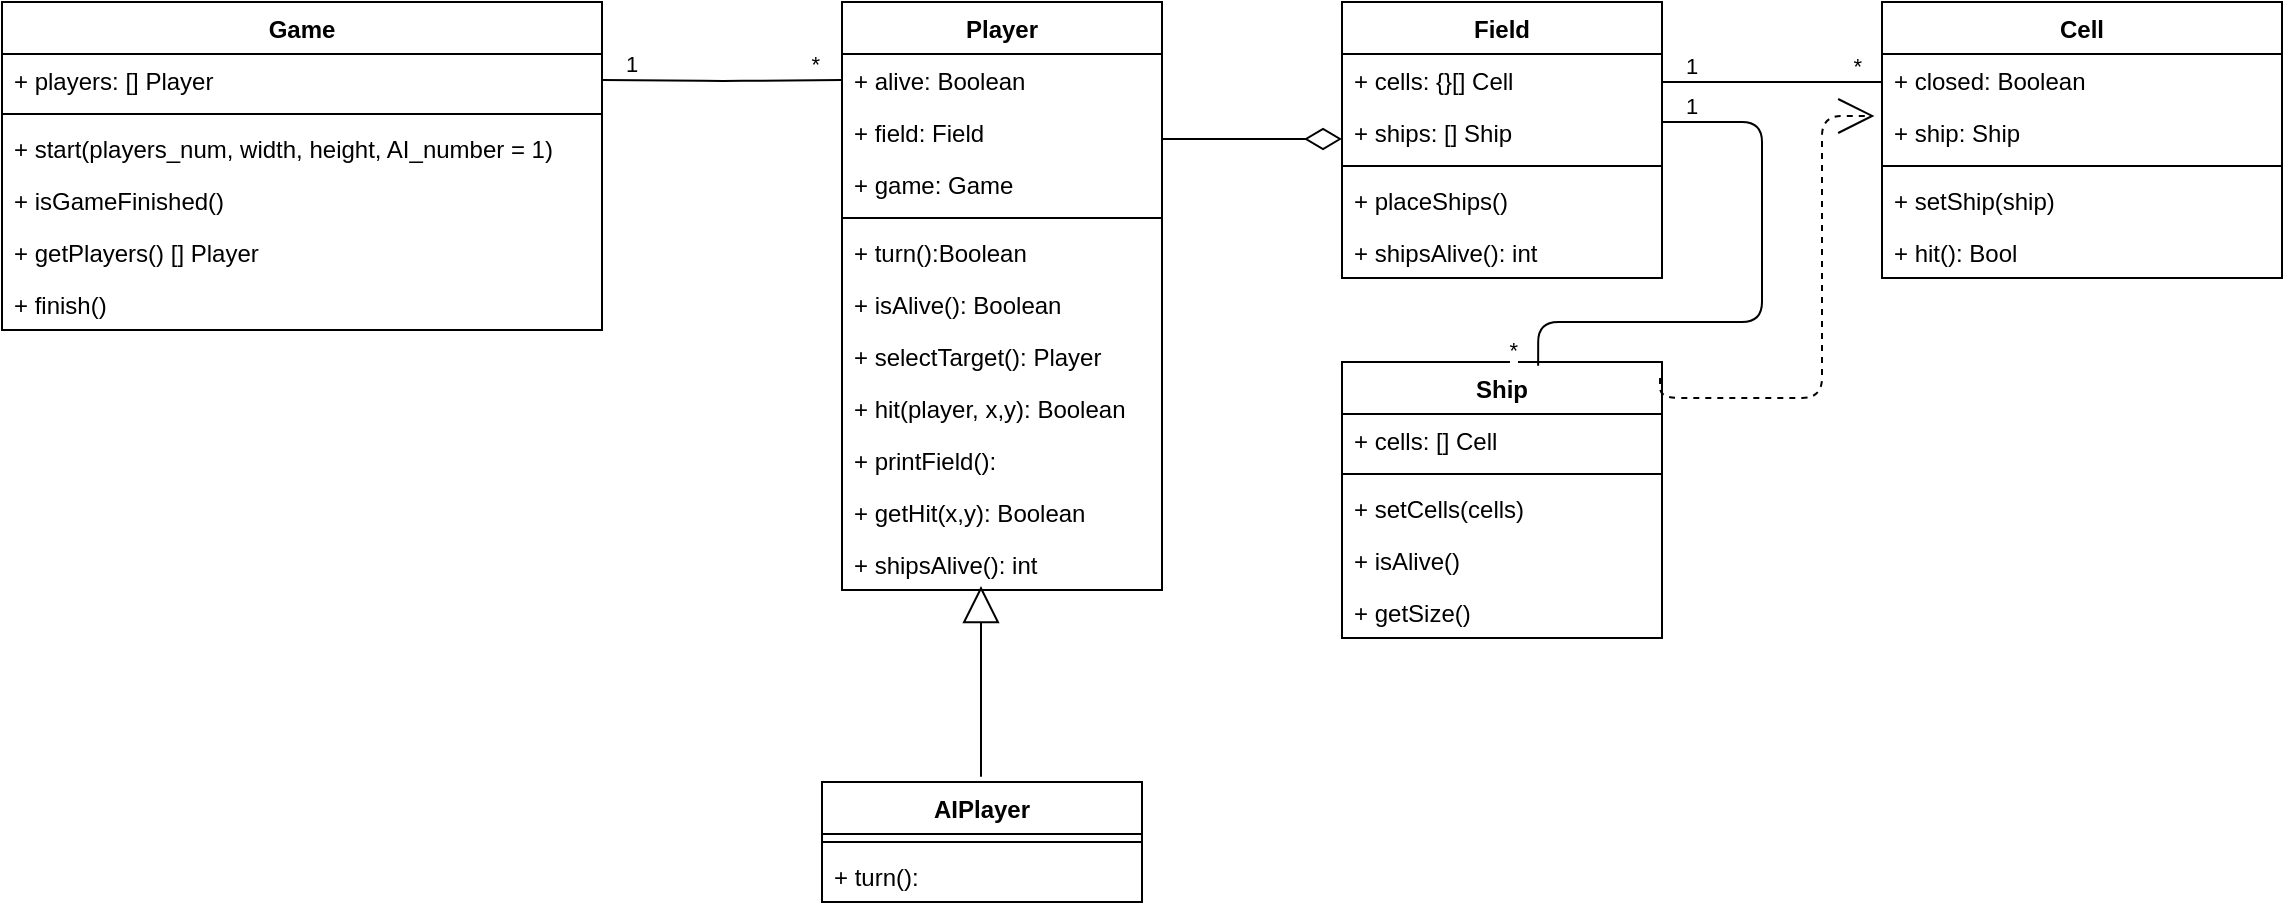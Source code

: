<mxfile>
    <diagram name="Page-1" id="9f46799a-70d6-7492-0946-bef42562c5a5">
        <mxGraphModel dx="1435" dy="1313" grid="1" gridSize="10" guides="1" tooltips="1" connect="1" arrows="1" fold="1" page="1" pageScale="1" pageWidth="1100" pageHeight="850" background="none" math="0" shadow="0">
            <root>
                <mxCell id="0"/>
                <mxCell id="1" parent="0"/>
                <mxCell id="Z24ObllgmWdgaAB6FL8y-1" value="Game" style="swimlane;fontStyle=1;align=center;verticalAlign=top;childLayout=stackLayout;horizontal=1;startSize=26;horizontalStack=0;resizeParent=1;resizeParentMax=0;resizeLast=0;collapsible=1;marginBottom=0;" parent="1" vertex="1">
                    <mxGeometry x="-720" y="-480" width="300" height="164" as="geometry">
                        <mxRectangle x="-130" y="293" width="100" height="26" as="alternateBounds"/>
                    </mxGeometry>
                </mxCell>
                <mxCell id="Z24ObllgmWdgaAB6FL8y-2" value="+ players: [] Player&#10;" style="text;strokeColor=none;fillColor=none;align=left;verticalAlign=top;spacingLeft=4;spacingRight=4;overflow=hidden;rotatable=0;points=[[0,0.5],[1,0.5]];portConstraint=eastwest;" parent="Z24ObllgmWdgaAB6FL8y-1" vertex="1">
                    <mxGeometry y="26" width="300" height="26" as="geometry"/>
                </mxCell>
                <mxCell id="Z24ObllgmWdgaAB6FL8y-6" value="" style="line;strokeWidth=1;fillColor=none;align=left;verticalAlign=middle;spacingTop=-1;spacingLeft=3;spacingRight=3;rotatable=0;labelPosition=right;points=[];portConstraint=eastwest;" parent="Z24ObllgmWdgaAB6FL8y-1" vertex="1">
                    <mxGeometry y="52" width="300" height="8" as="geometry"/>
                </mxCell>
                <mxCell id="Z24ObllgmWdgaAB6FL8y-7" value="+ start(players_num, width, height, AI_number = 1)" style="text;strokeColor=none;fillColor=none;align=left;verticalAlign=top;spacingLeft=4;spacingRight=4;overflow=hidden;rotatable=0;points=[[0,0.5],[1,0.5]];portConstraint=eastwest;" parent="Z24ObllgmWdgaAB6FL8y-1" vertex="1">
                    <mxGeometry y="60" width="300" height="26" as="geometry"/>
                </mxCell>
                <mxCell id="Z24ObllgmWdgaAB6FL8y-9" value="+ isGameFinished()" style="text;strokeColor=none;fillColor=none;align=left;verticalAlign=top;spacingLeft=4;spacingRight=4;overflow=hidden;rotatable=0;points=[[0,0.5],[1,0.5]];portConstraint=eastwest;" parent="Z24ObllgmWdgaAB6FL8y-1" vertex="1">
                    <mxGeometry y="86" width="300" height="26" as="geometry"/>
                </mxCell>
                <mxCell id="Z24ObllgmWdgaAB6FL8y-19" value="+ getPlayers() [] Player" style="text;strokeColor=none;fillColor=none;align=left;verticalAlign=top;spacingLeft=4;spacingRight=4;overflow=hidden;rotatable=0;points=[[0,0.5],[1,0.5]];portConstraint=eastwest;" parent="Z24ObllgmWdgaAB6FL8y-1" vertex="1">
                    <mxGeometry y="112" width="300" height="26" as="geometry"/>
                </mxCell>
                <mxCell id="Z24ObllgmWdgaAB6FL8y-8" value="+ finish()" style="text;strokeColor=none;fillColor=none;align=left;verticalAlign=top;spacingLeft=4;spacingRight=4;overflow=hidden;rotatable=0;points=[[0,0.5],[1,0.5]];portConstraint=eastwest;" parent="Z24ObllgmWdgaAB6FL8y-1" vertex="1">
                    <mxGeometry y="138" width="300" height="26" as="geometry"/>
                </mxCell>
                <mxCell id="Z24ObllgmWdgaAB6FL8y-10" value="Player" style="swimlane;fontStyle=1;align=center;verticalAlign=top;childLayout=stackLayout;horizontal=1;startSize=26;horizontalStack=0;resizeParent=1;resizeParentMax=0;resizeLast=0;collapsible=1;marginBottom=0;" parent="1" vertex="1">
                    <mxGeometry x="-300" y="-480" width="160" height="294" as="geometry">
                        <mxRectangle x="-130" y="293" width="100" height="26" as="alternateBounds"/>
                    </mxGeometry>
                </mxCell>
                <mxCell id="Z24ObllgmWdgaAB6FL8y-11" value="+ alive: Boolean&#10;" style="text;strokeColor=none;fillColor=none;align=left;verticalAlign=top;spacingLeft=4;spacingRight=4;overflow=hidden;rotatable=0;points=[[0,0.5],[1,0.5]];portConstraint=eastwest;" parent="Z24ObllgmWdgaAB6FL8y-10" vertex="1">
                    <mxGeometry y="26" width="160" height="26" as="geometry"/>
                </mxCell>
                <mxCell id="Z24ObllgmWdgaAB6FL8y-12" value="+ field: Field" style="text;strokeColor=none;fillColor=none;align=left;verticalAlign=top;spacingLeft=4;spacingRight=4;overflow=hidden;rotatable=0;points=[[0,0.5],[1,0.5]];portConstraint=eastwest;" parent="Z24ObllgmWdgaAB6FL8y-10" vertex="1">
                    <mxGeometry y="52" width="160" height="26" as="geometry"/>
                </mxCell>
                <mxCell id="Z24ObllgmWdgaAB6FL8y-13" value="+ game: Game" style="text;strokeColor=none;fillColor=none;align=left;verticalAlign=top;spacingLeft=4;spacingRight=4;overflow=hidden;rotatable=0;points=[[0,0.5],[1,0.5]];portConstraint=eastwest;" parent="Z24ObllgmWdgaAB6FL8y-10" vertex="1">
                    <mxGeometry y="78" width="160" height="26" as="geometry"/>
                </mxCell>
                <mxCell id="Z24ObllgmWdgaAB6FL8y-15" value="" style="line;strokeWidth=1;fillColor=none;align=left;verticalAlign=middle;spacingTop=-1;spacingLeft=3;spacingRight=3;rotatable=0;labelPosition=right;points=[];portConstraint=eastwest;" parent="Z24ObllgmWdgaAB6FL8y-10" vertex="1">
                    <mxGeometry y="104" width="160" height="8" as="geometry"/>
                </mxCell>
                <mxCell id="Z24ObllgmWdgaAB6FL8y-16" value="+ turn():Boolean" style="text;strokeColor=none;fillColor=none;align=left;verticalAlign=top;spacingLeft=4;spacingRight=4;overflow=hidden;rotatable=0;points=[[0,0.5],[1,0.5]];portConstraint=eastwest;" parent="Z24ObllgmWdgaAB6FL8y-10" vertex="1">
                    <mxGeometry y="112" width="160" height="26" as="geometry"/>
                </mxCell>
                <mxCell id="Z24ObllgmWdgaAB6FL8y-17" value="+ isAlive(): Boolean" style="text;strokeColor=none;fillColor=none;align=left;verticalAlign=top;spacingLeft=4;spacingRight=4;overflow=hidden;rotatable=0;points=[[0,0.5],[1,0.5]];portConstraint=eastwest;" parent="Z24ObllgmWdgaAB6FL8y-10" vertex="1">
                    <mxGeometry y="138" width="160" height="26" as="geometry"/>
                </mxCell>
                <mxCell id="Z24ObllgmWdgaAB6FL8y-18" value="+ selectTarget(): Player" style="text;strokeColor=none;fillColor=none;align=left;verticalAlign=top;spacingLeft=4;spacingRight=4;overflow=hidden;rotatable=0;points=[[0,0.5],[1,0.5]];portConstraint=eastwest;" parent="Z24ObllgmWdgaAB6FL8y-10" vertex="1">
                    <mxGeometry y="164" width="160" height="26" as="geometry"/>
                </mxCell>
                <mxCell id="Z24ObllgmWdgaAB6FL8y-21" value="+ hit(player, x,y): Boolean" style="text;strokeColor=none;fillColor=none;align=left;verticalAlign=top;spacingLeft=4;spacingRight=4;overflow=hidden;rotatable=0;points=[[0,0.5],[1,0.5]];portConstraint=eastwest;" parent="Z24ObllgmWdgaAB6FL8y-10" vertex="1">
                    <mxGeometry y="190" width="160" height="26" as="geometry"/>
                </mxCell>
                <mxCell id="Z24ObllgmWdgaAB6FL8y-20" value="+ printField():" style="text;strokeColor=none;fillColor=none;align=left;verticalAlign=top;spacingLeft=4;spacingRight=4;overflow=hidden;rotatable=0;points=[[0,0.5],[1,0.5]];portConstraint=eastwest;" parent="Z24ObllgmWdgaAB6FL8y-10" vertex="1">
                    <mxGeometry y="216" width="160" height="26" as="geometry"/>
                </mxCell>
                <mxCell id="Z24ObllgmWdgaAB6FL8y-35" value="+ getHit(x,y): Boolean" style="text;strokeColor=none;fillColor=none;align=left;verticalAlign=top;spacingLeft=4;spacingRight=4;overflow=hidden;rotatable=0;points=[[0,0.5],[1,0.5]];portConstraint=eastwest;" parent="Z24ObllgmWdgaAB6FL8y-10" vertex="1">
                    <mxGeometry y="242" width="160" height="26" as="geometry"/>
                </mxCell>
                <mxCell id="Z24ObllgmWdgaAB6FL8y-34" value="+ shipsAlive(): int" style="text;strokeColor=none;fillColor=none;align=left;verticalAlign=top;spacingLeft=4;spacingRight=4;overflow=hidden;rotatable=0;points=[[0,0.5],[1,0.5]];portConstraint=eastwest;" parent="Z24ObllgmWdgaAB6FL8y-10" vertex="1">
                    <mxGeometry y="268" width="160" height="26" as="geometry"/>
                </mxCell>
                <mxCell id="Z24ObllgmWdgaAB6FL8y-22" value="" style="endArrow=none;html=1;edgeStyle=orthogonalEdgeStyle;entryX=0;entryY=0.5;entryDx=0;entryDy=0;" parent="1" target="Z24ObllgmWdgaAB6FL8y-11" edge="1">
                    <mxGeometry relative="1" as="geometry">
                        <mxPoint x="-420" y="-441" as="sourcePoint"/>
                        <mxPoint x="-310" y="-440" as="targetPoint"/>
                    </mxGeometry>
                </mxCell>
                <mxCell id="Z24ObllgmWdgaAB6FL8y-23" value="1" style="edgeLabel;resizable=0;html=1;align=left;verticalAlign=bottom;" parent="Z24ObllgmWdgaAB6FL8y-22" connectable="0" vertex="1">
                    <mxGeometry x="-1" relative="1" as="geometry">
                        <mxPoint x="10" as="offset"/>
                    </mxGeometry>
                </mxCell>
                <mxCell id="Z24ObllgmWdgaAB6FL8y-24" value="*" style="edgeLabel;resizable=0;html=1;align=right;verticalAlign=bottom;" parent="Z24ObllgmWdgaAB6FL8y-22" connectable="0" vertex="1">
                    <mxGeometry x="1" relative="1" as="geometry">
                        <mxPoint x="-10" as="offset"/>
                    </mxGeometry>
                </mxCell>
                <mxCell id="Z24ObllgmWdgaAB6FL8y-25" value="Field" style="swimlane;fontStyle=1;align=center;verticalAlign=top;childLayout=stackLayout;horizontal=1;startSize=26;horizontalStack=0;resizeParent=1;resizeParentMax=0;resizeLast=0;collapsible=1;marginBottom=0;" parent="1" vertex="1">
                    <mxGeometry x="-50" y="-480" width="160" height="138" as="geometry">
                        <mxRectangle x="-130" y="293" width="100" height="26" as="alternateBounds"/>
                    </mxGeometry>
                </mxCell>
                <mxCell id="Z24ObllgmWdgaAB6FL8y-26" value="+ cells: {}[] Cell&#10;" style="text;strokeColor=none;fillColor=none;align=left;verticalAlign=top;spacingLeft=4;spacingRight=4;overflow=hidden;rotatable=0;points=[[0,0.5],[1,0.5]];portConstraint=eastwest;" parent="Z24ObllgmWdgaAB6FL8y-25" vertex="1">
                    <mxGeometry y="26" width="160" height="26" as="geometry"/>
                </mxCell>
                <mxCell id="Z24ObllgmWdgaAB6FL8y-33" value="+ ships: [] Ship&#10;" style="text;strokeColor=none;fillColor=none;align=left;verticalAlign=top;spacingLeft=4;spacingRight=4;overflow=hidden;rotatable=0;points=[[0,0.5],[1,0.5]];portConstraint=eastwest;" parent="Z24ObllgmWdgaAB6FL8y-25" vertex="1">
                    <mxGeometry y="52" width="160" height="26" as="geometry"/>
                </mxCell>
                <mxCell id="Z24ObllgmWdgaAB6FL8y-30" value="" style="line;strokeWidth=1;fillColor=none;align=left;verticalAlign=middle;spacingTop=-1;spacingLeft=3;spacingRight=3;rotatable=0;labelPosition=right;points=[];portConstraint=eastwest;" parent="Z24ObllgmWdgaAB6FL8y-25" vertex="1">
                    <mxGeometry y="78" width="160" height="8" as="geometry"/>
                </mxCell>
                <mxCell id="Z24ObllgmWdgaAB6FL8y-31" value="+ placeShips()" style="text;strokeColor=none;fillColor=none;align=left;verticalAlign=top;spacingLeft=4;spacingRight=4;overflow=hidden;rotatable=0;points=[[0,0.5],[1,0.5]];portConstraint=eastwest;" parent="Z24ObllgmWdgaAB6FL8y-25" vertex="1">
                    <mxGeometry y="86" width="160" height="26" as="geometry"/>
                </mxCell>
                <mxCell id="Z24ObllgmWdgaAB6FL8y-32" value="+ shipsAlive(): int" style="text;strokeColor=none;fillColor=none;align=left;verticalAlign=top;spacingLeft=4;spacingRight=4;overflow=hidden;rotatable=0;points=[[0,0.5],[1,0.5]];portConstraint=eastwest;" parent="Z24ObllgmWdgaAB6FL8y-25" vertex="1">
                    <mxGeometry y="112" width="160" height="26" as="geometry"/>
                </mxCell>
                <mxCell id="Z24ObllgmWdgaAB6FL8y-36" style="edgeStyle=elbowEdgeStyle;html=1;labelBackgroundColor=none;startFill=0;startSize=8;endArrow=diamondThin;endFill=0;endSize=16;fontFamily=Verdana;fontSize=12;elbow=vertical;" parent="1" edge="1">
                    <mxGeometry relative="1" as="geometry">
                        <mxPoint x="-140" y="-411.5" as="sourcePoint"/>
                        <mxPoint x="-50" y="-411" as="targetPoint"/>
                        <Array as="points">
                            <mxPoint x="-110" y="-411.5"/>
                        </Array>
                    </mxGeometry>
                </mxCell>
                <mxCell id="Z24ObllgmWdgaAB6FL8y-37" value="AIPlayer" style="swimlane;fontStyle=1;align=center;verticalAlign=top;childLayout=stackLayout;horizontal=1;startSize=26;horizontalStack=0;resizeParent=1;resizeParentMax=0;resizeLast=0;collapsible=1;marginBottom=0;" parent="1" vertex="1">
                    <mxGeometry x="-310" y="-90" width="160" height="60" as="geometry">
                        <mxRectangle x="-130" y="293" width="100" height="26" as="alternateBounds"/>
                    </mxGeometry>
                </mxCell>
                <mxCell id="Z24ObllgmWdgaAB6FL8y-42" value="" style="line;strokeWidth=1;fillColor=none;align=left;verticalAlign=middle;spacingTop=-1;spacingLeft=3;spacingRight=3;rotatable=0;labelPosition=right;points=[];portConstraint=eastwest;" parent="Z24ObllgmWdgaAB6FL8y-37" vertex="1">
                    <mxGeometry y="26" width="160" height="8" as="geometry"/>
                </mxCell>
                <mxCell id="Z24ObllgmWdgaAB6FL8y-47" value="+ turn(): " style="text;strokeColor=none;fillColor=none;align=left;verticalAlign=top;spacingLeft=4;spacingRight=4;overflow=hidden;rotatable=0;points=[[0,0.5],[1,0.5]];portConstraint=eastwest;" parent="Z24ObllgmWdgaAB6FL8y-37" vertex="1">
                    <mxGeometry y="34" width="160" height="26" as="geometry"/>
                </mxCell>
                <mxCell id="Z24ObllgmWdgaAB6FL8y-45" style="edgeStyle=orthogonalEdgeStyle;html=1;labelBackgroundColor=none;startFill=0;startSize=8;endArrow=block;endFill=0;endSize=16;fontFamily=Verdana;fontSize=12;" parent="1" edge="1">
                    <mxGeometry relative="1" as="geometry">
                        <Array as="points">
                            <mxPoint x="-230.5" y="-88"/>
                        </Array>
                        <mxPoint x="-230.5" y="-108" as="sourcePoint"/>
                        <mxPoint x="-230.5" y="-188" as="targetPoint"/>
                    </mxGeometry>
                </mxCell>
                <mxCell id="Z24ObllgmWdgaAB6FL8y-48" value="Cell" style="swimlane;fontStyle=1;align=center;verticalAlign=top;childLayout=stackLayout;horizontal=1;startSize=26;horizontalStack=0;resizeParent=1;resizeParentMax=0;resizeLast=0;collapsible=1;marginBottom=0;" parent="1" vertex="1">
                    <mxGeometry x="220" y="-480" width="200" height="138" as="geometry">
                        <mxRectangle x="-130" y="293" width="100" height="26" as="alternateBounds"/>
                    </mxGeometry>
                </mxCell>
                <mxCell id="Z24ObllgmWdgaAB6FL8y-49" value="+ closed: Boolean&#10;" style="text;strokeColor=none;fillColor=none;align=left;verticalAlign=top;spacingLeft=4;spacingRight=4;overflow=hidden;rotatable=0;points=[[0,0.5],[1,0.5]];portConstraint=eastwest;" parent="Z24ObllgmWdgaAB6FL8y-48" vertex="1">
                    <mxGeometry y="26" width="200" height="26" as="geometry"/>
                </mxCell>
                <mxCell id="Z24ObllgmWdgaAB6FL8y-50" value="+ ship: Ship&#10;" style="text;strokeColor=none;fillColor=none;align=left;verticalAlign=top;spacingLeft=4;spacingRight=4;overflow=hidden;rotatable=0;points=[[0,0.5],[1,0.5]];portConstraint=eastwest;" parent="Z24ObllgmWdgaAB6FL8y-48" vertex="1">
                    <mxGeometry y="52" width="200" height="26" as="geometry"/>
                </mxCell>
                <mxCell id="Z24ObllgmWdgaAB6FL8y-51" value="" style="line;strokeWidth=1;fillColor=none;align=left;verticalAlign=middle;spacingTop=-1;spacingLeft=3;spacingRight=3;rotatable=0;labelPosition=right;points=[];portConstraint=eastwest;" parent="Z24ObllgmWdgaAB6FL8y-48" vertex="1">
                    <mxGeometry y="78" width="200" height="8" as="geometry"/>
                </mxCell>
                <mxCell id="3" value="+ setShip(ship)" style="text;strokeColor=none;fillColor=none;align=left;verticalAlign=top;spacingLeft=4;spacingRight=4;overflow=hidden;rotatable=0;points=[[0,0.5],[1,0.5]];portConstraint=eastwest;" parent="Z24ObllgmWdgaAB6FL8y-48" vertex="1">
                    <mxGeometry y="86" width="200" height="26" as="geometry"/>
                </mxCell>
                <mxCell id="Z24ObllgmWdgaAB6FL8y-52" value="+ hit(): Bool" style="text;strokeColor=none;fillColor=none;align=left;verticalAlign=top;spacingLeft=4;spacingRight=4;overflow=hidden;rotatable=0;points=[[0,0.5],[1,0.5]];portConstraint=eastwest;" parent="Z24ObllgmWdgaAB6FL8y-48" vertex="1">
                    <mxGeometry y="112" width="200" height="26" as="geometry"/>
                </mxCell>
                <mxCell id="Z24ObllgmWdgaAB6FL8y-54" value="Ship" style="swimlane;fontStyle=1;align=center;verticalAlign=top;childLayout=stackLayout;horizontal=1;startSize=26;horizontalStack=0;resizeParent=1;resizeParentMax=0;resizeLast=0;collapsible=1;marginBottom=0;" parent="1" vertex="1">
                    <mxGeometry x="-50" y="-300" width="160" height="138" as="geometry">
                        <mxRectangle x="-130" y="293" width="100" height="26" as="alternateBounds"/>
                    </mxGeometry>
                </mxCell>
                <mxCell id="Z24ObllgmWdgaAB6FL8y-55" value="+ cells: [] Cell&#10;" style="text;strokeColor=none;fillColor=none;align=left;verticalAlign=top;spacingLeft=4;spacingRight=4;overflow=hidden;rotatable=0;points=[[0,0.5],[1,0.5]];portConstraint=eastwest;" parent="Z24ObllgmWdgaAB6FL8y-54" vertex="1">
                    <mxGeometry y="26" width="160" height="26" as="geometry"/>
                </mxCell>
                <mxCell id="Z24ObllgmWdgaAB6FL8y-57" value="" style="line;strokeWidth=1;fillColor=none;align=left;verticalAlign=middle;spacingTop=-1;spacingLeft=3;spacingRight=3;rotatable=0;labelPosition=right;points=[];portConstraint=eastwest;" parent="Z24ObllgmWdgaAB6FL8y-54" vertex="1">
                    <mxGeometry y="52" width="160" height="8" as="geometry"/>
                </mxCell>
                <mxCell id="4" value="+ setCells(cells)" style="text;strokeColor=none;fillColor=none;align=left;verticalAlign=top;spacingLeft=4;spacingRight=4;overflow=hidden;rotatable=0;points=[[0,0.5],[1,0.5]];portConstraint=eastwest;" parent="Z24ObllgmWdgaAB6FL8y-54" vertex="1">
                    <mxGeometry y="60" width="160" height="26" as="geometry"/>
                </mxCell>
                <mxCell id="Z24ObllgmWdgaAB6FL8y-58" value="+ isAlive()" style="text;strokeColor=none;fillColor=none;align=left;verticalAlign=top;spacingLeft=4;spacingRight=4;overflow=hidden;rotatable=0;points=[[0,0.5],[1,0.5]];portConstraint=eastwest;" parent="Z24ObllgmWdgaAB6FL8y-54" vertex="1">
                    <mxGeometry y="86" width="160" height="26" as="geometry"/>
                </mxCell>
                <mxCell id="Z24ObllgmWdgaAB6FL8y-70" value="+ getSize()" style="text;strokeColor=none;fillColor=none;align=left;verticalAlign=top;spacingLeft=4;spacingRight=4;overflow=hidden;rotatable=0;points=[[0,0.5],[1,0.5]];portConstraint=eastwest;" parent="Z24ObllgmWdgaAB6FL8y-54" vertex="1">
                    <mxGeometry y="112" width="160" height="26" as="geometry"/>
                </mxCell>
                <mxCell id="Z24ObllgmWdgaAB6FL8y-63" value="" style="endArrow=none;html=1;edgeStyle=orthogonalEdgeStyle;" parent="1" edge="1">
                    <mxGeometry relative="1" as="geometry">
                        <mxPoint x="110" y="-440" as="sourcePoint"/>
                        <mxPoint x="220" y="-440" as="targetPoint"/>
                    </mxGeometry>
                </mxCell>
                <mxCell id="Z24ObllgmWdgaAB6FL8y-64" value="1" style="edgeLabel;resizable=0;html=1;align=left;verticalAlign=bottom;" parent="Z24ObllgmWdgaAB6FL8y-63" connectable="0" vertex="1">
                    <mxGeometry x="-1" relative="1" as="geometry">
                        <mxPoint x="10" as="offset"/>
                    </mxGeometry>
                </mxCell>
                <mxCell id="Z24ObllgmWdgaAB6FL8y-65" value="*" style="edgeLabel;resizable=0;html=1;align=right;verticalAlign=bottom;" parent="Z24ObllgmWdgaAB6FL8y-63" connectable="0" vertex="1">
                    <mxGeometry x="1" relative="1" as="geometry">
                        <mxPoint x="-10" as="offset"/>
                    </mxGeometry>
                </mxCell>
                <mxCell id="Z24ObllgmWdgaAB6FL8y-66" value="" style="endArrow=none;html=1;edgeStyle=orthogonalEdgeStyle;entryX=0.613;entryY=0.014;entryDx=0;entryDy=0;entryPerimeter=0;" parent="1" target="Z24ObllgmWdgaAB6FL8y-54" edge="1">
                    <mxGeometry relative="1" as="geometry">
                        <mxPoint x="110" y="-420" as="sourcePoint"/>
                        <mxPoint x="320" y="-233" as="targetPoint"/>
                        <Array as="points">
                            <mxPoint x="160" y="-420"/>
                            <mxPoint x="160" y="-320"/>
                            <mxPoint x="48" y="-320"/>
                        </Array>
                    </mxGeometry>
                </mxCell>
                <mxCell id="Z24ObllgmWdgaAB6FL8y-67" value="1" style="edgeLabel;resizable=0;html=1;align=left;verticalAlign=bottom;" parent="Z24ObllgmWdgaAB6FL8y-66" connectable="0" vertex="1">
                    <mxGeometry x="-1" relative="1" as="geometry">
                        <mxPoint x="10" as="offset"/>
                    </mxGeometry>
                </mxCell>
                <mxCell id="Z24ObllgmWdgaAB6FL8y-68" value="*" style="edgeLabel;resizable=0;html=1;align=right;verticalAlign=bottom;" parent="Z24ObllgmWdgaAB6FL8y-66" connectable="0" vertex="1">
                    <mxGeometry x="1" relative="1" as="geometry">
                        <mxPoint x="-10" as="offset"/>
                    </mxGeometry>
                </mxCell>
                <mxCell id="Z24ObllgmWdgaAB6FL8y-69" style="edgeStyle=orthogonalEdgeStyle;html=1;labelBackgroundColor=none;startFill=0;startSize=8;endArrow=open;endFill=0;endSize=16;fontFamily=Verdana;fontSize=12;dashed=1;exitX=0.994;exitY=0.058;exitDx=0;exitDy=0;exitPerimeter=0;entryX=-0.019;entryY=0.192;entryDx=0;entryDy=0;entryPerimeter=0;" parent="1" source="Z24ObllgmWdgaAB6FL8y-54" target="Z24ObllgmWdgaAB6FL8y-50" edge="1">
                    <mxGeometry relative="1" as="geometry">
                        <Array as="points">
                            <mxPoint x="109" y="-282"/>
                            <mxPoint x="190" y="-282"/>
                            <mxPoint x="190" y="-423"/>
                        </Array>
                        <mxPoint x="200" y="-282" as="sourcePoint"/>
                        <mxPoint x="260" y="-320" as="targetPoint"/>
                    </mxGeometry>
                </mxCell>
            </root>
        </mxGraphModel>
    </diagram>
</mxfile>